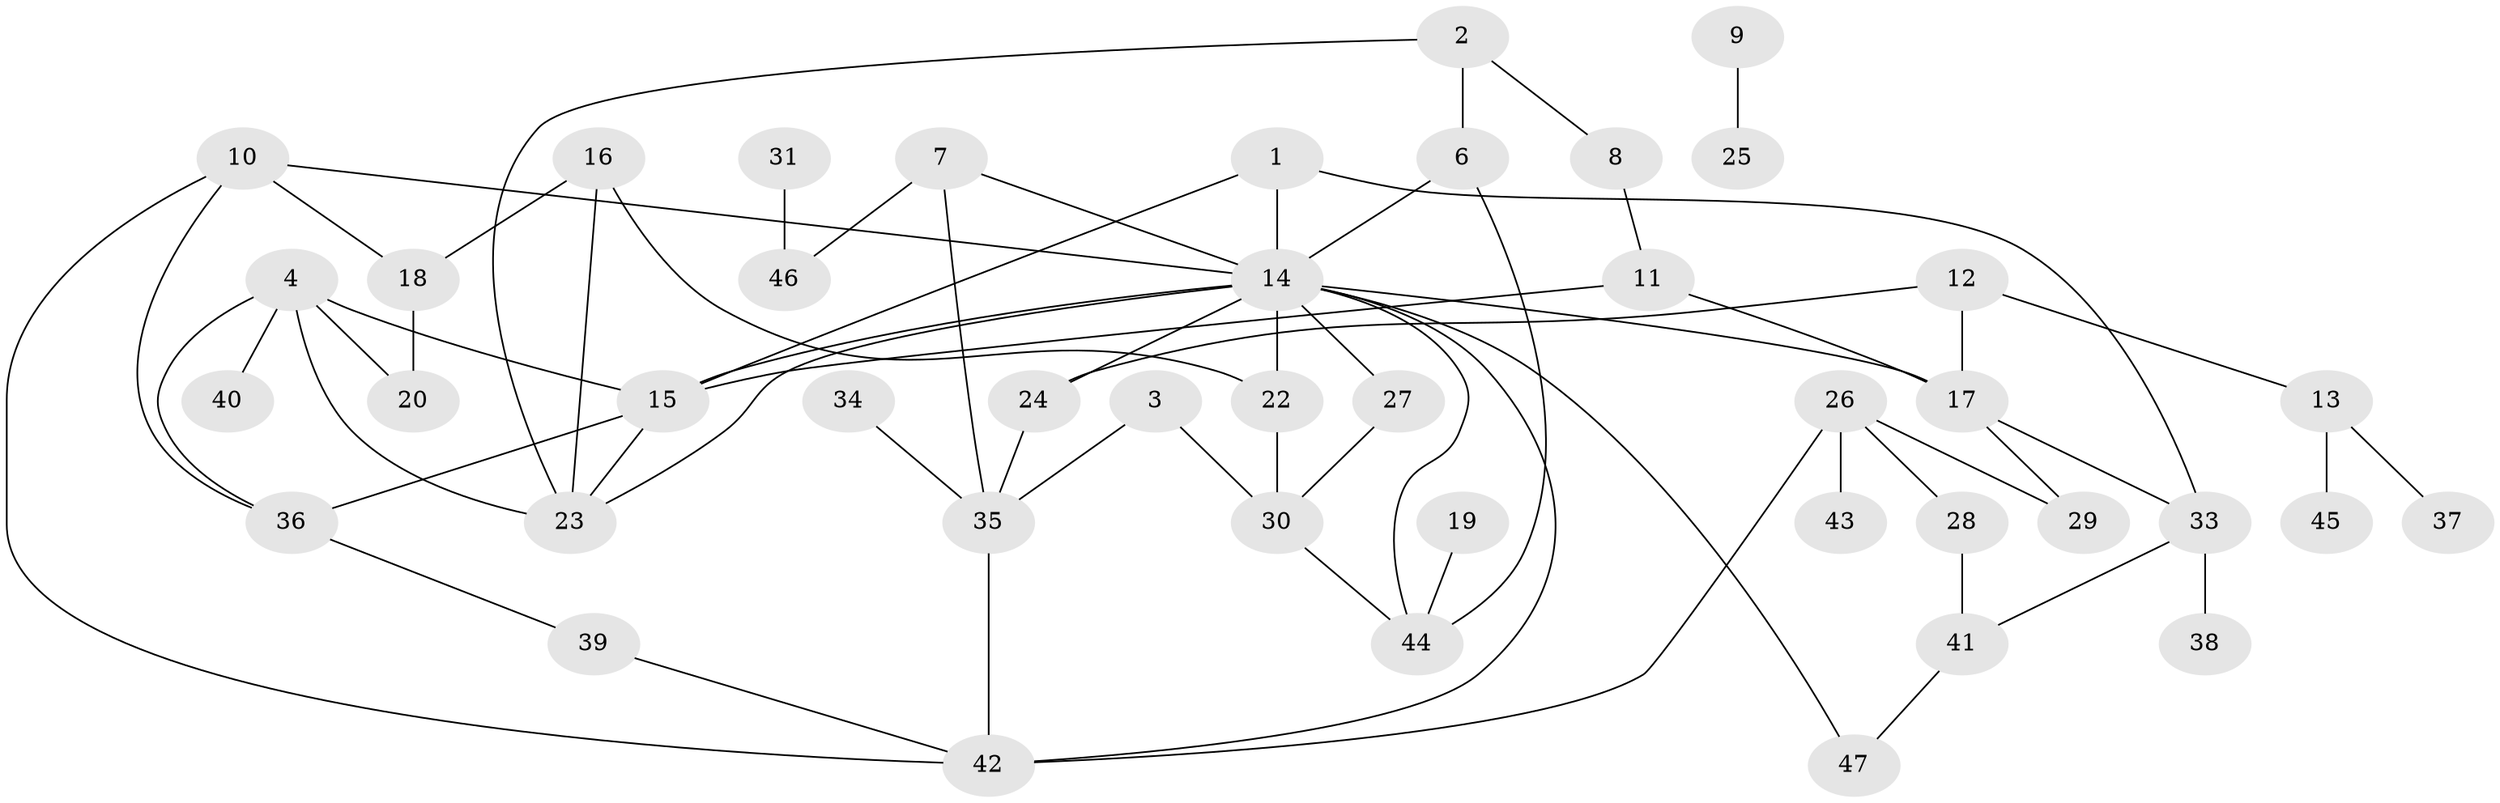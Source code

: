 // original degree distribution, {3: 0.26865671641791045, 2: 0.22388059701492538, 1: 0.19402985074626866, 4: 0.208955223880597, 0: 0.029850746268656716, 7: 0.029850746268656716, 5: 0.04477611940298507}
// Generated by graph-tools (version 1.1) at 2025/48/03/04/25 22:48:32]
// undirected, 44 vertices, 66 edges
graph export_dot {
  node [color=gray90,style=filled];
  1;
  2;
  3;
  4;
  6;
  7;
  8;
  9;
  10;
  11;
  12;
  13;
  14;
  15;
  16;
  17;
  18;
  19;
  20;
  22;
  23;
  24;
  25;
  26;
  27;
  28;
  29;
  30;
  31;
  33;
  34;
  35;
  36;
  37;
  38;
  39;
  40;
  41;
  42;
  43;
  44;
  45;
  46;
  47;
  1 -- 14 [weight=1.0];
  1 -- 15 [weight=1.0];
  1 -- 33 [weight=1.0];
  2 -- 6 [weight=1.0];
  2 -- 8 [weight=1.0];
  2 -- 23 [weight=1.0];
  3 -- 30 [weight=1.0];
  3 -- 35 [weight=1.0];
  4 -- 15 [weight=1.0];
  4 -- 20 [weight=2.0];
  4 -- 23 [weight=1.0];
  4 -- 36 [weight=1.0];
  4 -- 40 [weight=1.0];
  6 -- 14 [weight=1.0];
  6 -- 44 [weight=1.0];
  7 -- 14 [weight=1.0];
  7 -- 35 [weight=1.0];
  7 -- 46 [weight=1.0];
  8 -- 11 [weight=1.0];
  9 -- 25 [weight=1.0];
  10 -- 14 [weight=1.0];
  10 -- 18 [weight=1.0];
  10 -- 36 [weight=1.0];
  10 -- 42 [weight=1.0];
  11 -- 15 [weight=1.0];
  11 -- 17 [weight=1.0];
  12 -- 13 [weight=1.0];
  12 -- 17 [weight=1.0];
  12 -- 24 [weight=1.0];
  13 -- 37 [weight=1.0];
  13 -- 45 [weight=1.0];
  14 -- 15 [weight=2.0];
  14 -- 17 [weight=2.0];
  14 -- 22 [weight=2.0];
  14 -- 23 [weight=1.0];
  14 -- 24 [weight=1.0];
  14 -- 27 [weight=1.0];
  14 -- 42 [weight=1.0];
  14 -- 44 [weight=1.0];
  14 -- 47 [weight=1.0];
  15 -- 23 [weight=1.0];
  15 -- 36 [weight=1.0];
  16 -- 18 [weight=1.0];
  16 -- 22 [weight=1.0];
  16 -- 23 [weight=1.0];
  17 -- 29 [weight=1.0];
  17 -- 33 [weight=1.0];
  18 -- 20 [weight=1.0];
  19 -- 44 [weight=1.0];
  22 -- 30 [weight=1.0];
  24 -- 35 [weight=1.0];
  26 -- 28 [weight=1.0];
  26 -- 29 [weight=1.0];
  26 -- 42 [weight=1.0];
  26 -- 43 [weight=1.0];
  27 -- 30 [weight=1.0];
  28 -- 41 [weight=1.0];
  30 -- 44 [weight=1.0];
  31 -- 46 [weight=1.0];
  33 -- 38 [weight=1.0];
  33 -- 41 [weight=1.0];
  34 -- 35 [weight=1.0];
  35 -- 42 [weight=1.0];
  36 -- 39 [weight=1.0];
  39 -- 42 [weight=1.0];
  41 -- 47 [weight=1.0];
}
